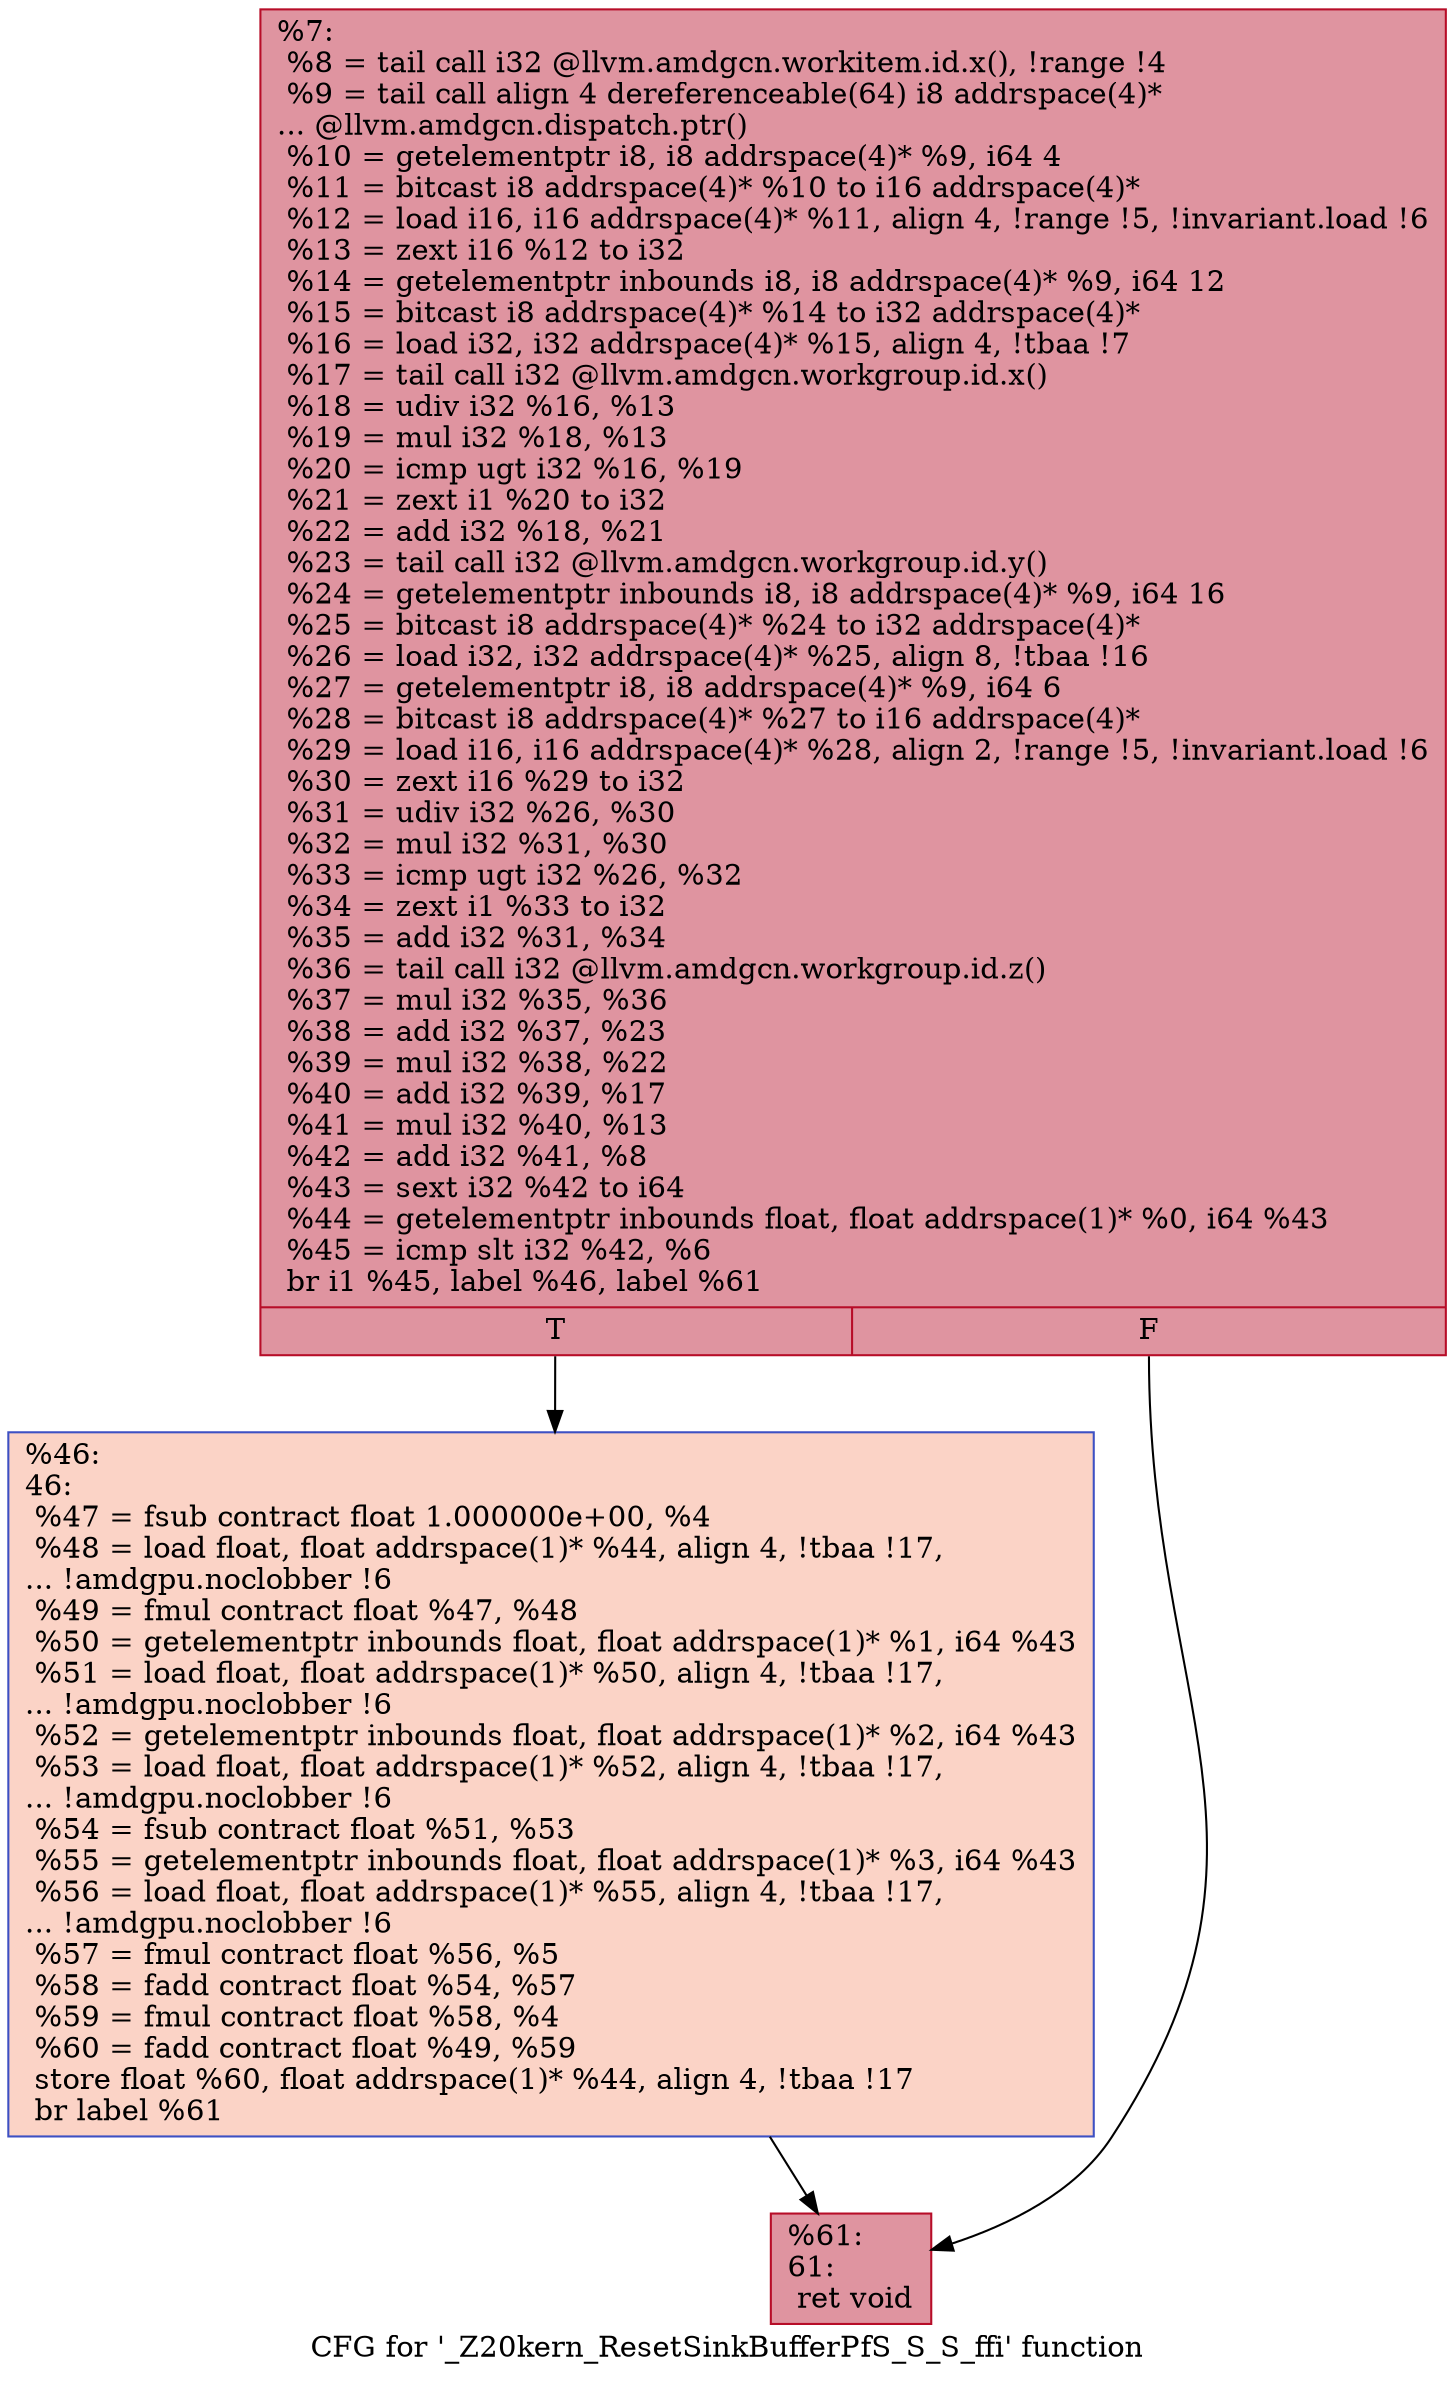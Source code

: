 digraph "CFG for '_Z20kern_ResetSinkBufferPfS_S_S_ffi' function" {
	label="CFG for '_Z20kern_ResetSinkBufferPfS_S_S_ffi' function";

	Node0x583aaf0 [shape=record,color="#b70d28ff", style=filled, fillcolor="#b70d2870",label="{%7:\l  %8 = tail call i32 @llvm.amdgcn.workitem.id.x(), !range !4\l  %9 = tail call align 4 dereferenceable(64) i8 addrspace(4)*\l... @llvm.amdgcn.dispatch.ptr()\l  %10 = getelementptr i8, i8 addrspace(4)* %9, i64 4\l  %11 = bitcast i8 addrspace(4)* %10 to i16 addrspace(4)*\l  %12 = load i16, i16 addrspace(4)* %11, align 4, !range !5, !invariant.load !6\l  %13 = zext i16 %12 to i32\l  %14 = getelementptr inbounds i8, i8 addrspace(4)* %9, i64 12\l  %15 = bitcast i8 addrspace(4)* %14 to i32 addrspace(4)*\l  %16 = load i32, i32 addrspace(4)* %15, align 4, !tbaa !7\l  %17 = tail call i32 @llvm.amdgcn.workgroup.id.x()\l  %18 = udiv i32 %16, %13\l  %19 = mul i32 %18, %13\l  %20 = icmp ugt i32 %16, %19\l  %21 = zext i1 %20 to i32\l  %22 = add i32 %18, %21\l  %23 = tail call i32 @llvm.amdgcn.workgroup.id.y()\l  %24 = getelementptr inbounds i8, i8 addrspace(4)* %9, i64 16\l  %25 = bitcast i8 addrspace(4)* %24 to i32 addrspace(4)*\l  %26 = load i32, i32 addrspace(4)* %25, align 8, !tbaa !16\l  %27 = getelementptr i8, i8 addrspace(4)* %9, i64 6\l  %28 = bitcast i8 addrspace(4)* %27 to i16 addrspace(4)*\l  %29 = load i16, i16 addrspace(4)* %28, align 2, !range !5, !invariant.load !6\l  %30 = zext i16 %29 to i32\l  %31 = udiv i32 %26, %30\l  %32 = mul i32 %31, %30\l  %33 = icmp ugt i32 %26, %32\l  %34 = zext i1 %33 to i32\l  %35 = add i32 %31, %34\l  %36 = tail call i32 @llvm.amdgcn.workgroup.id.z()\l  %37 = mul i32 %35, %36\l  %38 = add i32 %37, %23\l  %39 = mul i32 %38, %22\l  %40 = add i32 %39, %17\l  %41 = mul i32 %40, %13\l  %42 = add i32 %41, %8\l  %43 = sext i32 %42 to i64\l  %44 = getelementptr inbounds float, float addrspace(1)* %0, i64 %43\l  %45 = icmp slt i32 %42, %6\l  br i1 %45, label %46, label %61\l|{<s0>T|<s1>F}}"];
	Node0x583aaf0:s0 -> Node0x583ec90;
	Node0x583aaf0:s1 -> Node0x583ed20;
	Node0x583ec90 [shape=record,color="#3d50c3ff", style=filled, fillcolor="#f59c7d70",label="{%46:\l46:                                               \l  %47 = fsub contract float 1.000000e+00, %4\l  %48 = load float, float addrspace(1)* %44, align 4, !tbaa !17,\l... !amdgpu.noclobber !6\l  %49 = fmul contract float %47, %48\l  %50 = getelementptr inbounds float, float addrspace(1)* %1, i64 %43\l  %51 = load float, float addrspace(1)* %50, align 4, !tbaa !17,\l... !amdgpu.noclobber !6\l  %52 = getelementptr inbounds float, float addrspace(1)* %2, i64 %43\l  %53 = load float, float addrspace(1)* %52, align 4, !tbaa !17,\l... !amdgpu.noclobber !6\l  %54 = fsub contract float %51, %53\l  %55 = getelementptr inbounds float, float addrspace(1)* %3, i64 %43\l  %56 = load float, float addrspace(1)* %55, align 4, !tbaa !17,\l... !amdgpu.noclobber !6\l  %57 = fmul contract float %56, %5\l  %58 = fadd contract float %54, %57\l  %59 = fmul contract float %58, %4\l  %60 = fadd contract float %49, %59\l  store float %60, float addrspace(1)* %44, align 4, !tbaa !17\l  br label %61\l}"];
	Node0x583ec90 -> Node0x583ed20;
	Node0x583ed20 [shape=record,color="#b70d28ff", style=filled, fillcolor="#b70d2870",label="{%61:\l61:                                               \l  ret void\l}"];
}
